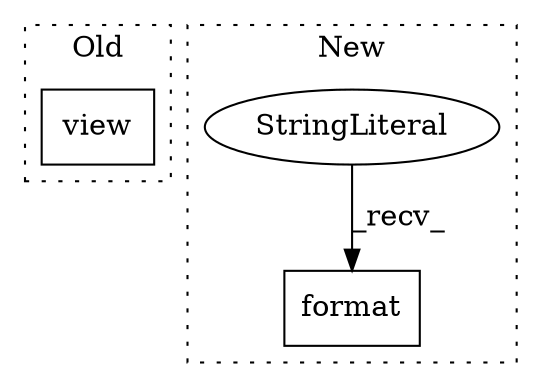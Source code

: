 digraph G {
subgraph cluster0 {
1 [label="view" a="32" s="2391,2398" l="5,1" shape="box"];
label = "Old";
style="dotted";
}
subgraph cluster1 {
2 [label="format" a="32" s="1743,1778" l="7,1" shape="box"];
3 [label="StringLiteral" a="45" s="1711" l="31" shape="ellipse"];
label = "New";
style="dotted";
}
3 -> 2 [label="_recv_"];
}